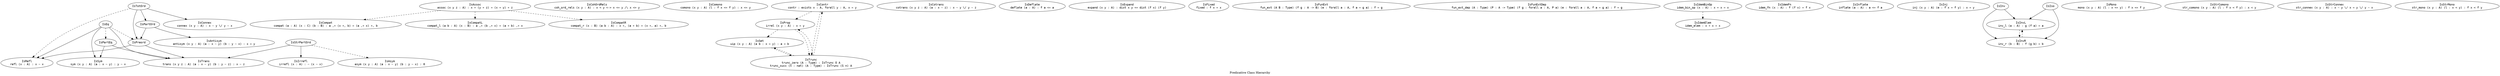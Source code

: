 digraph Is {
  label = "Predicative Class Hierarchy"

  node [fontname = monospace]

  IsAntisym [label = "\N\nantisym (x y : A) (a : x ~ y) (b : y ~ x) : x = y"]
  IsAssoc [label = "\N\nassoc (x y z : A) : x + (y + z) = (x + y) + z"]
  IsAsym [label = "\N\nasym (x y : A) (a : x ~ y) (b : y ~ x) : 0"]
  IsCohOrdRels [label = "\N\ncoh_ord_rels (x y : A) : x < y <-> x <= y /\\ x <> y"]
  IsComono [label = "\N\ncomono (x y : A) (l : f x <= f y) : x <= y"]
  IsCompat [label = "\N\ncompat (a : A) (x : C) (b : B) : a ,+ (x +, b) = (a ,+ x) +, b"]
  IsCompatL [label = "\N\ncompat_l (a b : A) (x : B) : a ,+ (b ,+ x) = (a + b) ,+ x"]
  IsCompatR [label = "\N\ncompat_r (x : B) (a b : A) : x +, (a + b) = (x +, a) +, b"]
  IsConnex [label = "\N\nconnex (x y : A) : x ~ y \\/ y ~ x"]
  IsContr [label = "\N\ncontr : exists x : A, forall y : A, x = y"]
  IsCotrans [label = "\N\ncotrans (x y z : A) (a : x ~ z) : x ~ y \\/ y ~ z"]
  IsDeflate [label = "\N\ndeflate (a : A) : f a <= a"]
  IsEq [label = "\N"]
  IsExpand [label = "\N\ncontract (x y : A) : dist (f x) (f y) <= dist x y"]
  IsExpand [label = "\N\nexpand (x y : A) : dist x y <= dist (f x) (f y)"]
  IsFixed [label = "\N\nfixed : f x = x"]
  IsFunExt [label = "\N\nfun_ext (A B : Type) (f g : A -> B) (e : forall a : A, f a = g a) : f = g"]
  IsFunExtDep [label = "\N\nfun_ext_dep (A : Type) (P : A -> Type) (f g : forall a : A, P a) (e : forall a : A, f a = g a) : f = g"]
  IsIdemBinOp [label = "\N\nidem_bin_op (x : A) : x + x = x"]
  IsIdemElem [label = "\N\nidem_elem : x + x = x"]
  IsIdemFn [label = "\N\nidem_fn (x : A) : f (f x) = f x"]
  IsInflate [label = "\N\ninflate (a : A) : a <= f a"]
  IsInj [label = "\N\ninj (x y : A) (e : f x = f y) : x = y"]
  IsInv [label = "\N"]
  IsInvL [label = "\N\ninv_l (a : A) : g (f a) = a"]
  IsInvR [label = "\N\ninv_r (b : B) : f (g b) = b"]
  IsIrrefl [label = "\N\nirrefl (x : A) : ~ (x ~ x)"]
  IsIso [label = "\N"]
  IsMono [label = "\N\nmono (x y : A) (l : x <= y) : f x <= f y"]
  IsPartEq [label = "\N"]
  IsPartOrd [label = "\N"]
  IsPreord [label = "\N"]
  IsProp [label = "\N\nirrel (x y : A) : x = y"]
  IsRefl [label = "\N\nrefl (x : A) : x ~ x"]
  IsSet [label = "\N\nuip (x y : A) (a b : x = y) : a = b"]
  IsStrComono [label = "\N\nstr_comono (x y : A) (l : f x < f y) : x < y"]
  IsStrConnex [label = "\N\nstr_connex (x y : A) : x ~ y \\/ x = y \\/ y ~ x"]
  IsStrMono [label = "\N\nstr_mono (x y : A) (l : x < y) : f x < f y"]
  IsSym [label = "\N\nsym (x y : A) (a : x ~ y) : y ~ x"]
  IsTotOrd [label = "\N"]
  IsTrans [label = "\N\ntrans (x y z : A) (a : x ~ y) (b : y ~ z) : x ~ z"]
  IsTrunc [label = "\N\ntrunc_zero (A : Type) : IsTrunc O A\ntrunc_succ (n : nat) (A : Type) : IsTrunc (S n) A"]

  // Superclasses and Substructures

  edge [style = solid]

  // This Library

  IsInv -> IsInvL
  IsInv -> IsInvR
  IsIso -> IsInvL
  IsIso -> IsInvR
  IsTotOrd -> IsConnex
  IsTotOrd -> IsPartOrd
  IsTotOrd -> IsPreord

  // Other Libraries

  IsEq -> IsRefl
  IsEq -> IsSym
  IsEq -> IsTrans
  IsPartEq -> IsSym
  IsPartEq -> IsTrans
  IsPartOrd -> IsAntisym
  IsPartOrd -> IsPreord
  IsPreord -> IsRefl
  IsPreord -> IsTrans
  IsStrPartOrd -> IsIrrefl
  IsStrPartOrd -> IsTrans

  // Subclasses and Instances

  edge [style = dashed]

  // This Library

  IsAssoc -> IsCompat
  IsAssoc -> IsCompatL
  IsAssoc -> IsCompatR
  IsContr -> IsProp
  IsContr -> IsTrunc
  IsIdemBinOp -> IsIdemElem
  IsInvL -> IsInvR
  IsInvR -> IsInvL
  IsProp -> IsSet
  IsProp -> IsTrunc
  IsSet -> IsTrunc
  IsTotOrd -> IsRefl
  IsTrunc -> IsContr
  IsTrunc -> IsProp
  IsTrunc -> IsSet

  // Other Libraries

  IsEq -> IsPartEq
  IsEq -> IsPreord
  IsStrPartOrd -> IsAsym
}
